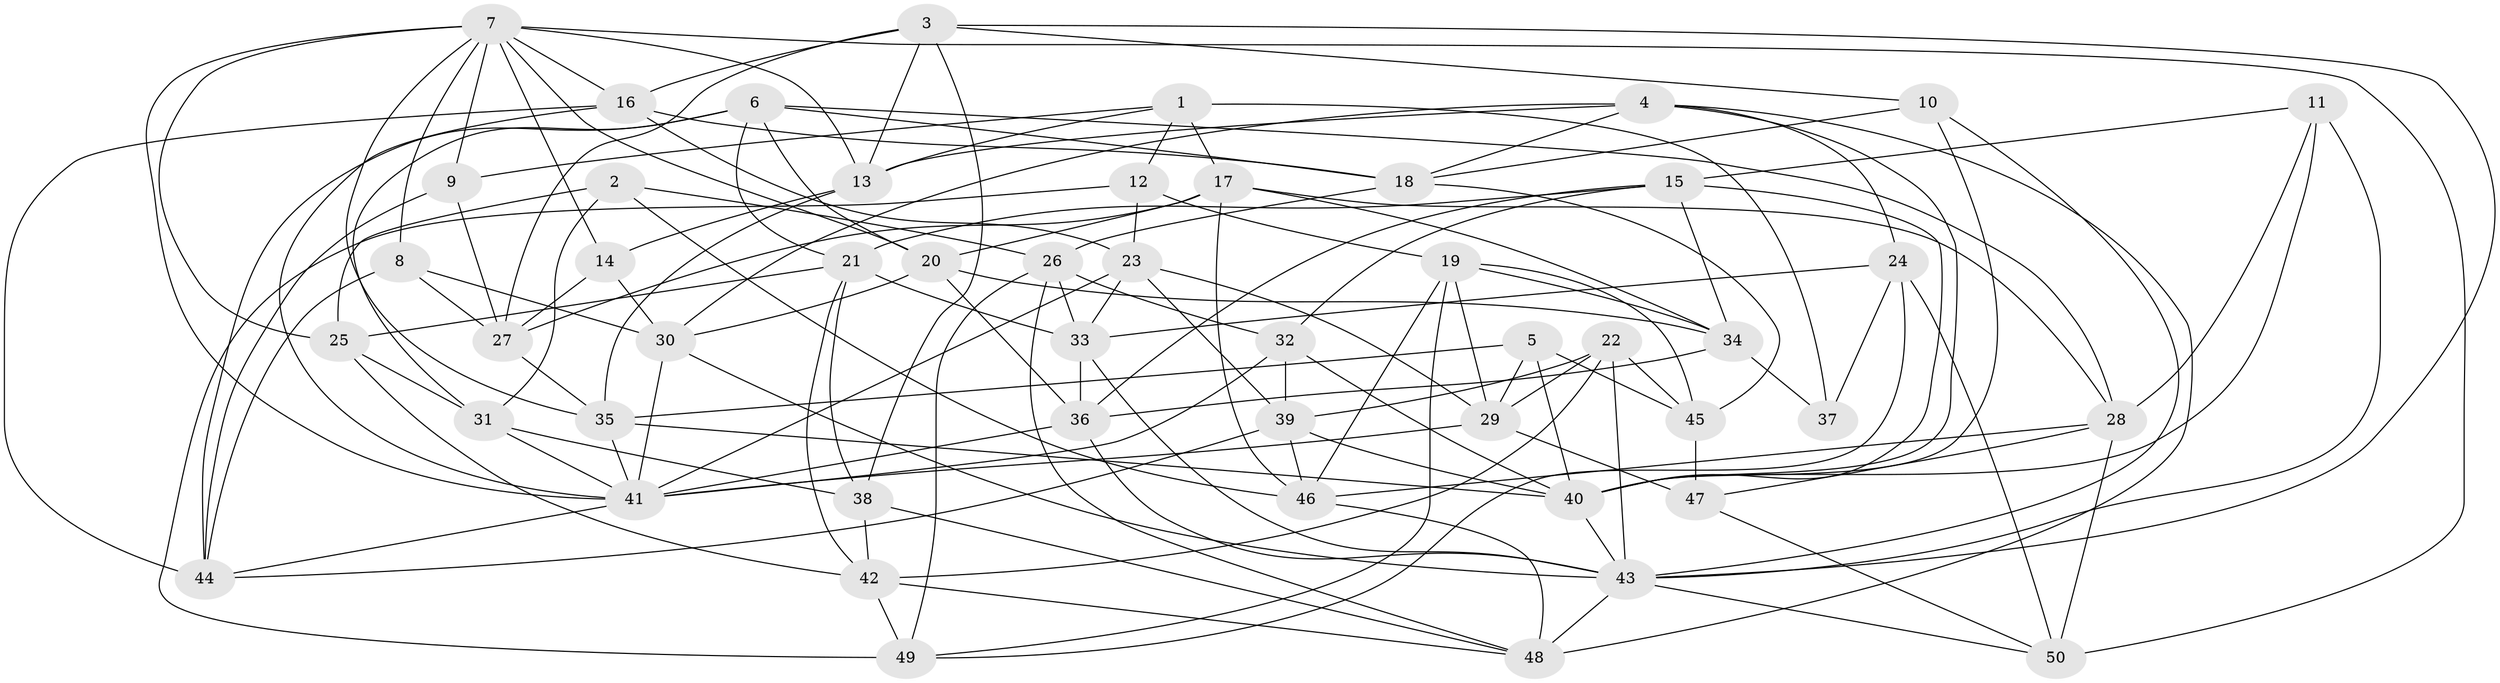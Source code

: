 // original degree distribution, {4: 1.0}
// Generated by graph-tools (version 1.1) at 2025/46/03/06/25 01:46:57]
// undirected, 50 vertices, 142 edges
graph export_dot {
graph [start="1"]
  node [color=gray90,style=filled];
  1;
  2;
  3;
  4;
  5;
  6;
  7;
  8;
  9;
  10;
  11;
  12;
  13;
  14;
  15;
  16;
  17;
  18;
  19;
  20;
  21;
  22;
  23;
  24;
  25;
  26;
  27;
  28;
  29;
  30;
  31;
  32;
  33;
  34;
  35;
  36;
  37;
  38;
  39;
  40;
  41;
  42;
  43;
  44;
  45;
  46;
  47;
  48;
  49;
  50;
  1 -- 9 [weight=1.0];
  1 -- 12 [weight=1.0];
  1 -- 13 [weight=1.0];
  1 -- 17 [weight=1.0];
  1 -- 37 [weight=2.0];
  2 -- 25 [weight=1.0];
  2 -- 26 [weight=1.0];
  2 -- 31 [weight=1.0];
  2 -- 46 [weight=1.0];
  3 -- 10 [weight=1.0];
  3 -- 13 [weight=1.0];
  3 -- 16 [weight=1.0];
  3 -- 27 [weight=1.0];
  3 -- 38 [weight=1.0];
  3 -- 43 [weight=1.0];
  4 -- 13 [weight=1.0];
  4 -- 18 [weight=1.0];
  4 -- 24 [weight=1.0];
  4 -- 30 [weight=1.0];
  4 -- 40 [weight=1.0];
  4 -- 48 [weight=1.0];
  5 -- 29 [weight=1.0];
  5 -- 35 [weight=1.0];
  5 -- 40 [weight=1.0];
  5 -- 45 [weight=1.0];
  6 -- 18 [weight=1.0];
  6 -- 20 [weight=1.0];
  6 -- 21 [weight=1.0];
  6 -- 28 [weight=1.0];
  6 -- 31 [weight=1.0];
  6 -- 44 [weight=1.0];
  7 -- 8 [weight=1.0];
  7 -- 9 [weight=1.0];
  7 -- 13 [weight=1.0];
  7 -- 14 [weight=1.0];
  7 -- 16 [weight=1.0];
  7 -- 20 [weight=1.0];
  7 -- 25 [weight=1.0];
  7 -- 35 [weight=1.0];
  7 -- 41 [weight=1.0];
  7 -- 50 [weight=1.0];
  8 -- 27 [weight=1.0];
  8 -- 30 [weight=1.0];
  8 -- 44 [weight=1.0];
  9 -- 27 [weight=1.0];
  9 -- 44 [weight=1.0];
  10 -- 18 [weight=1.0];
  10 -- 40 [weight=1.0];
  10 -- 43 [weight=1.0];
  11 -- 15 [weight=1.0];
  11 -- 28 [weight=1.0];
  11 -- 40 [weight=1.0];
  11 -- 43 [weight=1.0];
  12 -- 19 [weight=1.0];
  12 -- 23 [weight=1.0];
  12 -- 49 [weight=1.0];
  13 -- 14 [weight=1.0];
  13 -- 35 [weight=1.0];
  14 -- 27 [weight=1.0];
  14 -- 30 [weight=1.0];
  15 -- 21 [weight=1.0];
  15 -- 32 [weight=1.0];
  15 -- 34 [weight=1.0];
  15 -- 36 [weight=1.0];
  15 -- 40 [weight=1.0];
  16 -- 18 [weight=1.0];
  16 -- 23 [weight=1.0];
  16 -- 41 [weight=1.0];
  16 -- 44 [weight=1.0];
  17 -- 20 [weight=1.0];
  17 -- 27 [weight=1.0];
  17 -- 28 [weight=1.0];
  17 -- 34 [weight=1.0];
  17 -- 46 [weight=1.0];
  18 -- 26 [weight=1.0];
  18 -- 45 [weight=1.0];
  19 -- 29 [weight=1.0];
  19 -- 34 [weight=1.0];
  19 -- 45 [weight=1.0];
  19 -- 46 [weight=1.0];
  19 -- 49 [weight=1.0];
  20 -- 30 [weight=1.0];
  20 -- 34 [weight=1.0];
  20 -- 36 [weight=1.0];
  21 -- 25 [weight=1.0];
  21 -- 33 [weight=1.0];
  21 -- 38 [weight=1.0];
  21 -- 42 [weight=1.0];
  22 -- 29 [weight=1.0];
  22 -- 39 [weight=1.0];
  22 -- 42 [weight=1.0];
  22 -- 43 [weight=1.0];
  22 -- 45 [weight=2.0];
  23 -- 29 [weight=1.0];
  23 -- 33 [weight=1.0];
  23 -- 39 [weight=1.0];
  23 -- 41 [weight=1.0];
  24 -- 33 [weight=1.0];
  24 -- 37 [weight=1.0];
  24 -- 49 [weight=1.0];
  24 -- 50 [weight=2.0];
  25 -- 31 [weight=2.0];
  25 -- 42 [weight=1.0];
  26 -- 32 [weight=1.0];
  26 -- 33 [weight=1.0];
  26 -- 48 [weight=1.0];
  26 -- 49 [weight=1.0];
  27 -- 35 [weight=1.0];
  28 -- 46 [weight=1.0];
  28 -- 47 [weight=1.0];
  28 -- 50 [weight=1.0];
  29 -- 41 [weight=1.0];
  29 -- 47 [weight=1.0];
  30 -- 41 [weight=1.0];
  30 -- 43 [weight=1.0];
  31 -- 38 [weight=1.0];
  31 -- 41 [weight=1.0];
  32 -- 39 [weight=1.0];
  32 -- 40 [weight=2.0];
  32 -- 41 [weight=1.0];
  33 -- 36 [weight=1.0];
  33 -- 43 [weight=1.0];
  34 -- 36 [weight=1.0];
  34 -- 37 [weight=1.0];
  35 -- 40 [weight=1.0];
  35 -- 41 [weight=1.0];
  36 -- 41 [weight=1.0];
  36 -- 43 [weight=1.0];
  38 -- 42 [weight=2.0];
  38 -- 48 [weight=1.0];
  39 -- 40 [weight=1.0];
  39 -- 44 [weight=1.0];
  39 -- 46 [weight=1.0];
  40 -- 43 [weight=1.0];
  41 -- 44 [weight=1.0];
  42 -- 48 [weight=1.0];
  42 -- 49 [weight=2.0];
  43 -- 48 [weight=1.0];
  43 -- 50 [weight=1.0];
  45 -- 47 [weight=1.0];
  46 -- 48 [weight=1.0];
  47 -- 50 [weight=1.0];
}
